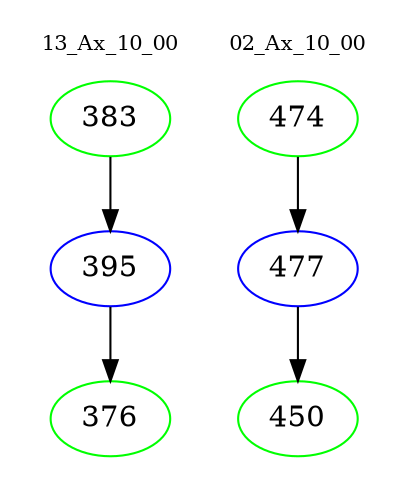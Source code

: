 digraph{
subgraph cluster_0 {
color = white
label = "13_Ax_10_00";
fontsize=10;
T0_383 [label="383", color="green"]
T0_383 -> T0_395 [color="black"]
T0_395 [label="395", color="blue"]
T0_395 -> T0_376 [color="black"]
T0_376 [label="376", color="green"]
}
subgraph cluster_1 {
color = white
label = "02_Ax_10_00";
fontsize=10;
T1_474 [label="474", color="green"]
T1_474 -> T1_477 [color="black"]
T1_477 [label="477", color="blue"]
T1_477 -> T1_450 [color="black"]
T1_450 [label="450", color="green"]
}
}
